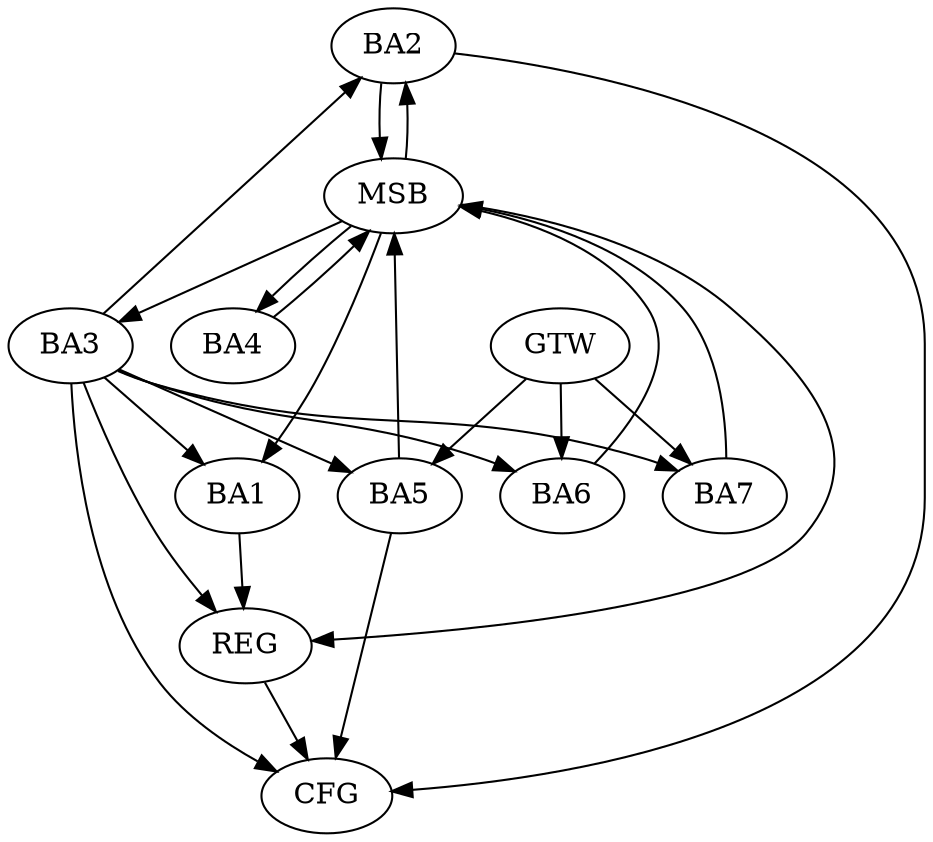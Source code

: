 strict digraph G {
  BA1 [ label="BA1" ];
  BA2 [ label="BA2" ];
  BA3 [ label="BA3" ];
  BA4 [ label="BA4" ];
  BA5 [ label="BA5" ];
  BA6 [ label="BA6" ];
  BA7 [ label="BA7" ];
  GTW [ label="GTW" ];
  REG [ label="REG" ];
  MSB [ label="MSB" ];
  CFG [ label="CFG" ];
  BA3 -> BA2;
  GTW -> BA5;
  GTW -> BA6;
  GTW -> BA7;
  BA1 -> REG;
  BA3 -> REG;
  BA2 -> MSB;
  MSB -> BA1;
  MSB -> REG;
  BA4 -> MSB;
  MSB -> BA3;
  BA5 -> MSB;
  MSB -> BA2;
  BA6 -> MSB;
  MSB -> BA4;
  BA7 -> MSB;
  BA5 -> CFG;
  BA2 -> CFG;
  BA3 -> CFG;
  REG -> CFG;
  BA3 -> BA5;
  BA3 -> BA1;
  BA3 -> BA7;
  BA3 -> BA6;
}
